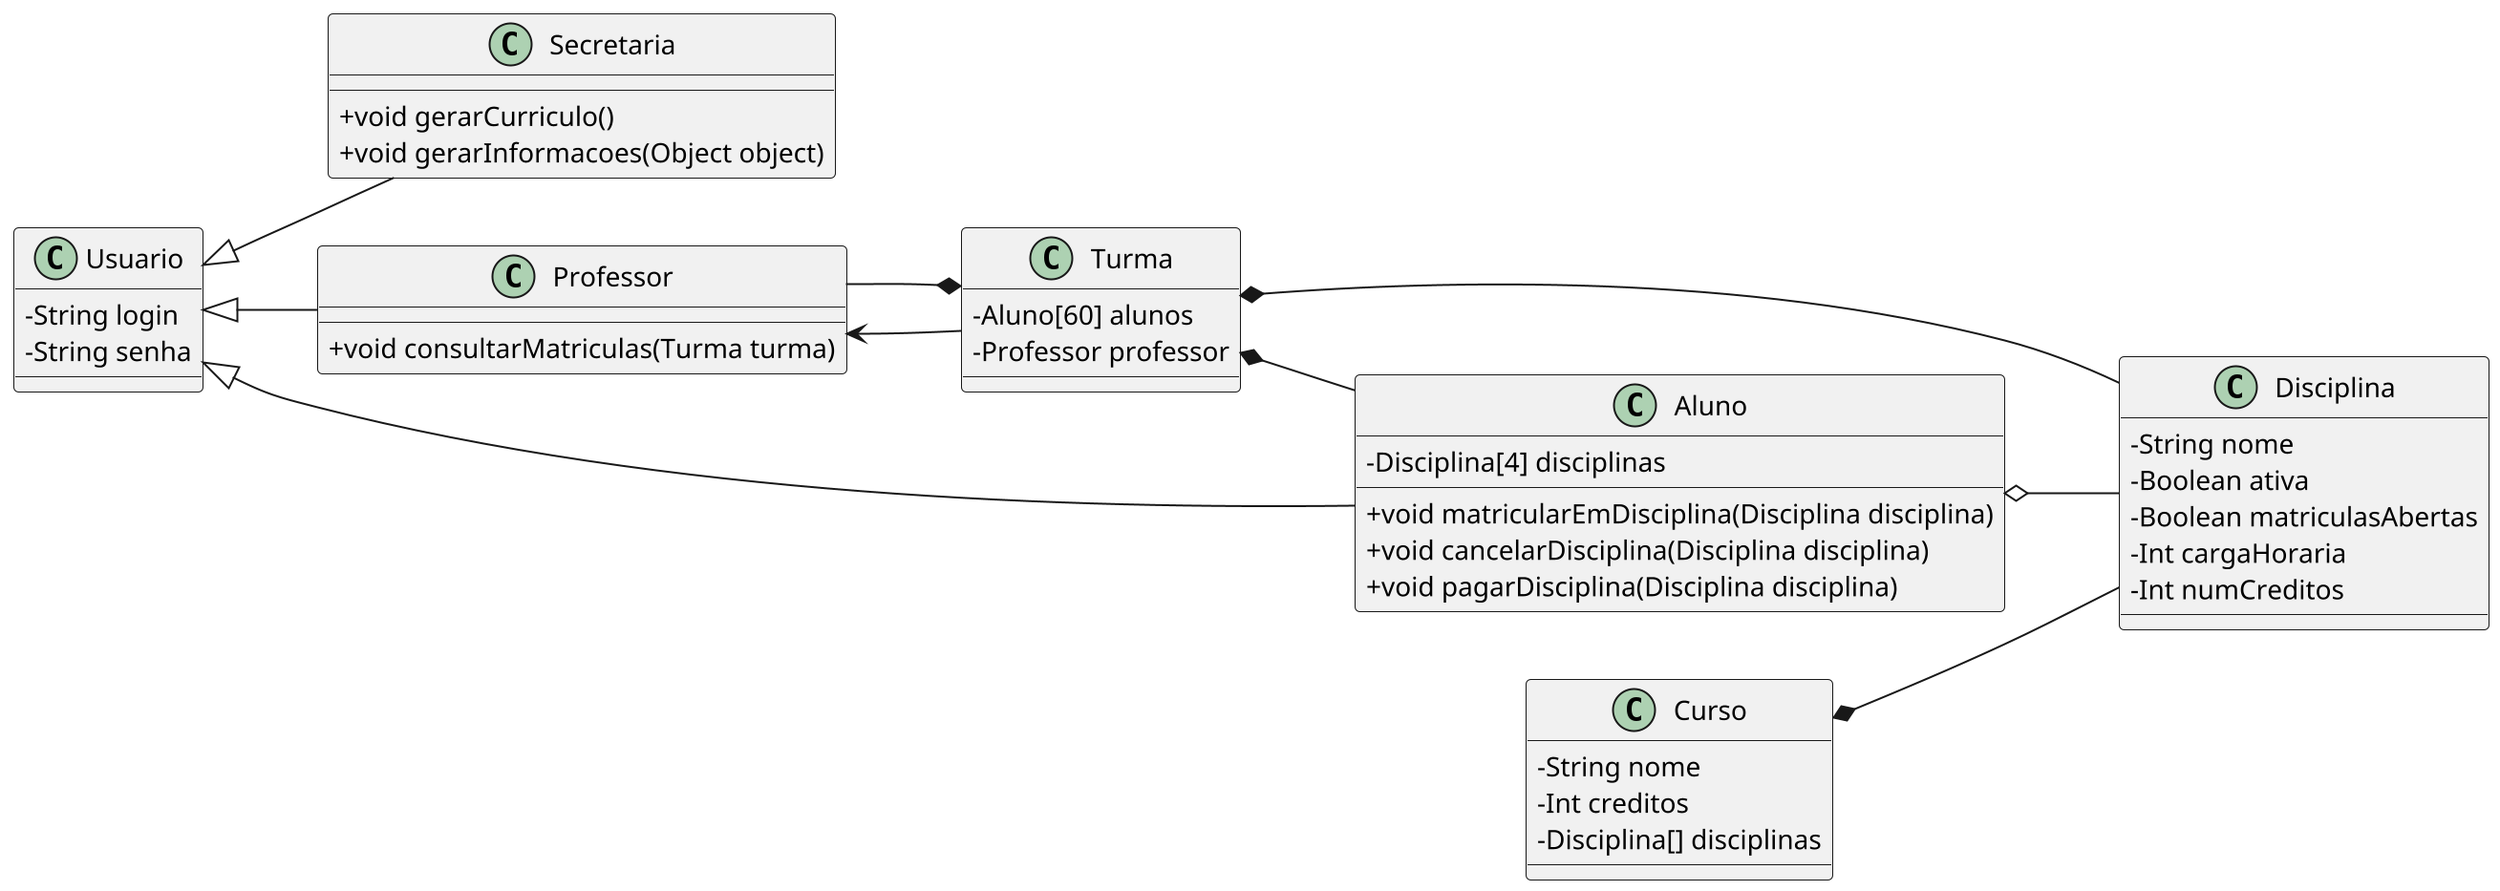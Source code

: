 @startuml Diagrama de classe universidade
scale 2
left to right direction 

skinparam ClassAttributeIconSize 0
class Usuario{
    -String login
    -String senha
}

class Secretaria{
    +void gerarCurriculo()
    +void gerarInformacoes(Object object)
}


class Professor{
    +void consultarMatriculas(Turma turma)
}

class Aluno{
    -Disciplina[4] disciplinas
    +void matricularEmDisciplina(Disciplina disciplina)
    +void cancelarDisciplina(Disciplina disciplina)
    +void pagarDisciplina(Disciplina disciplina)
}

class Curso{
    -String nome
    -Int creditos
    -Disciplina[] disciplinas
}

class Disciplina{
    -String nome
    -Boolean ativa
    -Boolean matriculasAbertas
    -Int cargaHoraria
    -Int numCreditos 
}

class Turma{
    -Aluno[60] alunos
    -Professor professor
}

Usuario <|-- Secretaria

Usuario <|-- Professor

Usuario <|-- Aluno

Curso *-- Disciplina

Turma *-- Disciplina

Turma *-- Professor

Turma *-- Aluno

Professor <-- Turma

Aluno o-- Disciplina

@enduml
